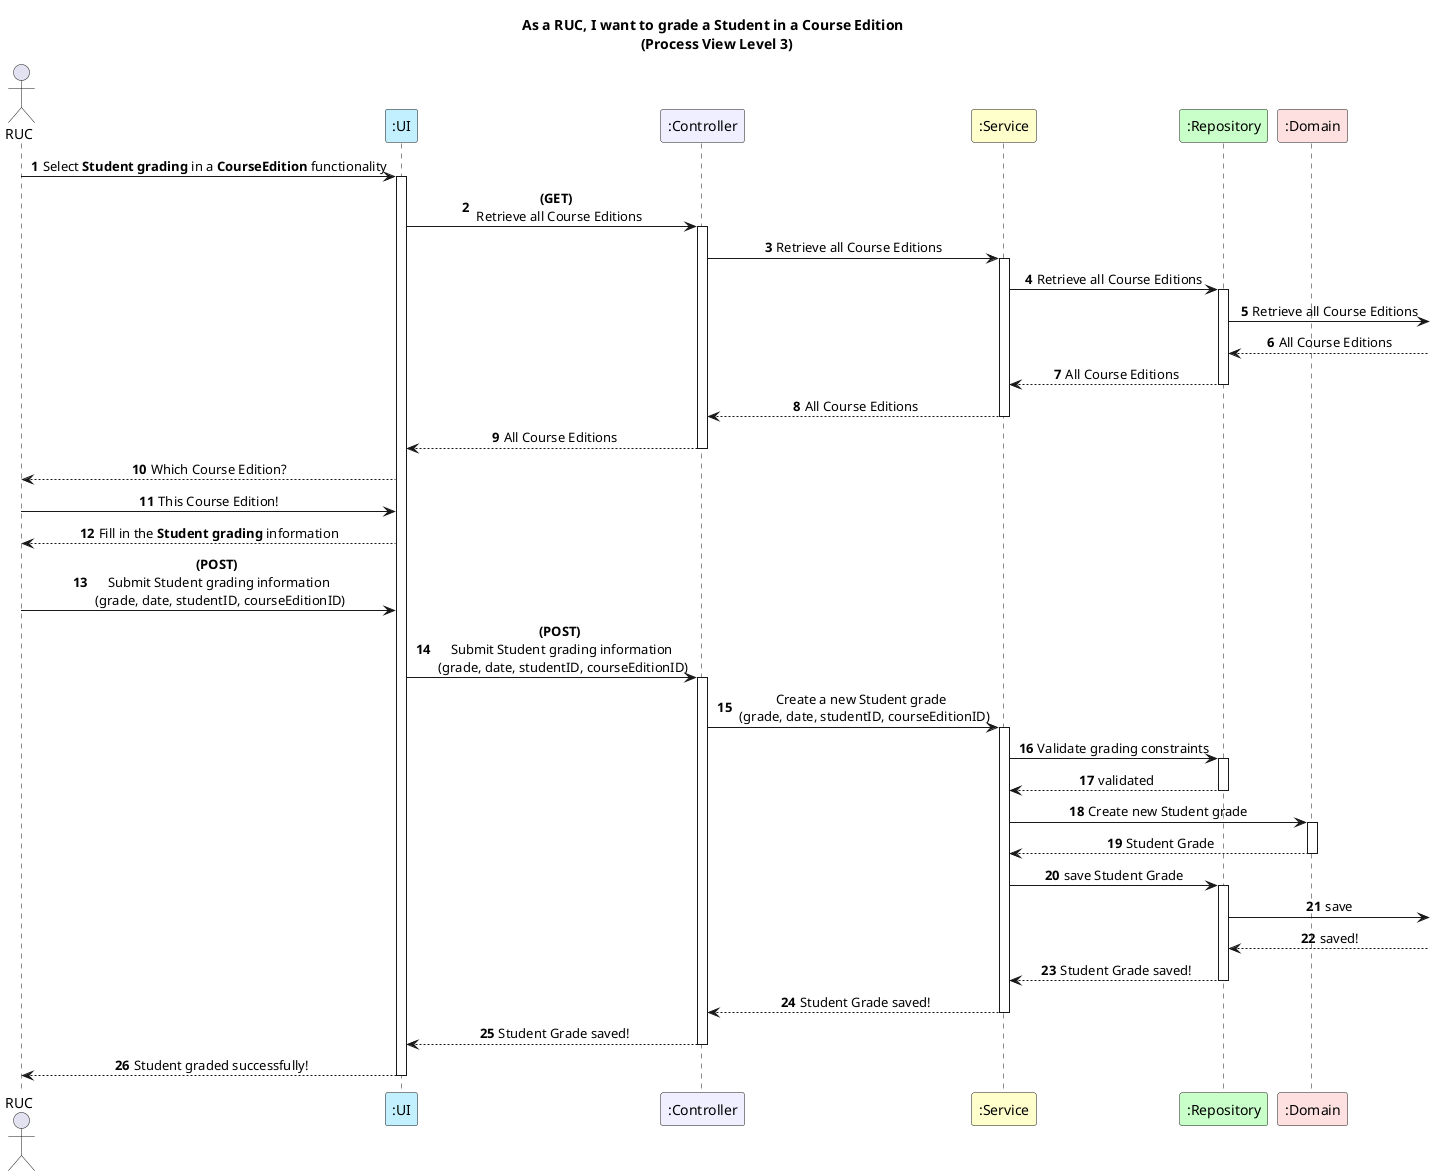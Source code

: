 @startuml

autonumber
title As a RUC, I want to grade a Student in a Course Edition \n (Process View Level 3)
skinparam sequencemessagealign center
autonumber

actor RUC
participant ":UI" as ui #application
participant ":Controller" as controller #motivation
participant ":Service" as service #business
participant ":Repository" as repo #technology
participant ":Domain" as domain #implementation

RUC -> ui : Select **Student grading** in a **CourseEdition** functionality
activate ui
ui -> controller : **(GET)** \n Retrieve all Course Editions
activate controller
controller -> service : Retrieve all Course Editions
activate service
service -> repo : Retrieve all Course Editions
activate repo
repo ->  : Retrieve all Course Editions
repo <--  : All Course Editions

repo --> service : All Course Editions
deactivate repo
service --> controller : All Course Editions
deactivate service
controller --> ui : All Course Editions
deactivate controller


ui --> RUC : Which Course Edition?
RUC -> ui : This Course Edition!
ui --> RUC : Fill in the **Student grading** information
RUC -> ui : **(POST)** \n Submit Student grading information \n (grade, date, studentID, courseEditionID)
ui -> controller : **(POST)** \n Submit Student grading information \n (grade, date, studentID, courseEditionID)

activate controller
controller -> service : Create a new Student grade \n (grade, date, studentID, courseEditionID)

activate service
service -> repo : Validate grading constraints
activate repo
repo --> service : validated
deactivate repo

service -> domain : Create new Student grade
activate domain
domain --> service : Student Grade
deactivate domain

service -> repo : save Student Grade
activate repo
repo -> : save
repo <--  : saved!
repo --> service : Student Grade saved!
deactivate repo

service --> controller : Student Grade saved!
deactivate service

controller --> ui : Student Grade saved!
deactivate controller

ui --> RUC : Student graded successfully!
deactivate ui

@enduml